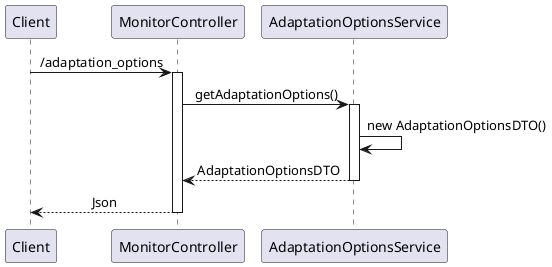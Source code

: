 @startuml
skinparam sequenceMessageAlign center

Client -> MonitorController : /adaptation_options
activate MonitorController
MonitorController -> AdaptationOptionsService : getAdaptationOptions()
activate AdaptationOptionsService
AdaptationOptionsService -> AdaptationOptionsService : new AdaptationOptionsDTO()
return AdaptationOptionsDTO
return Json

@enduml
